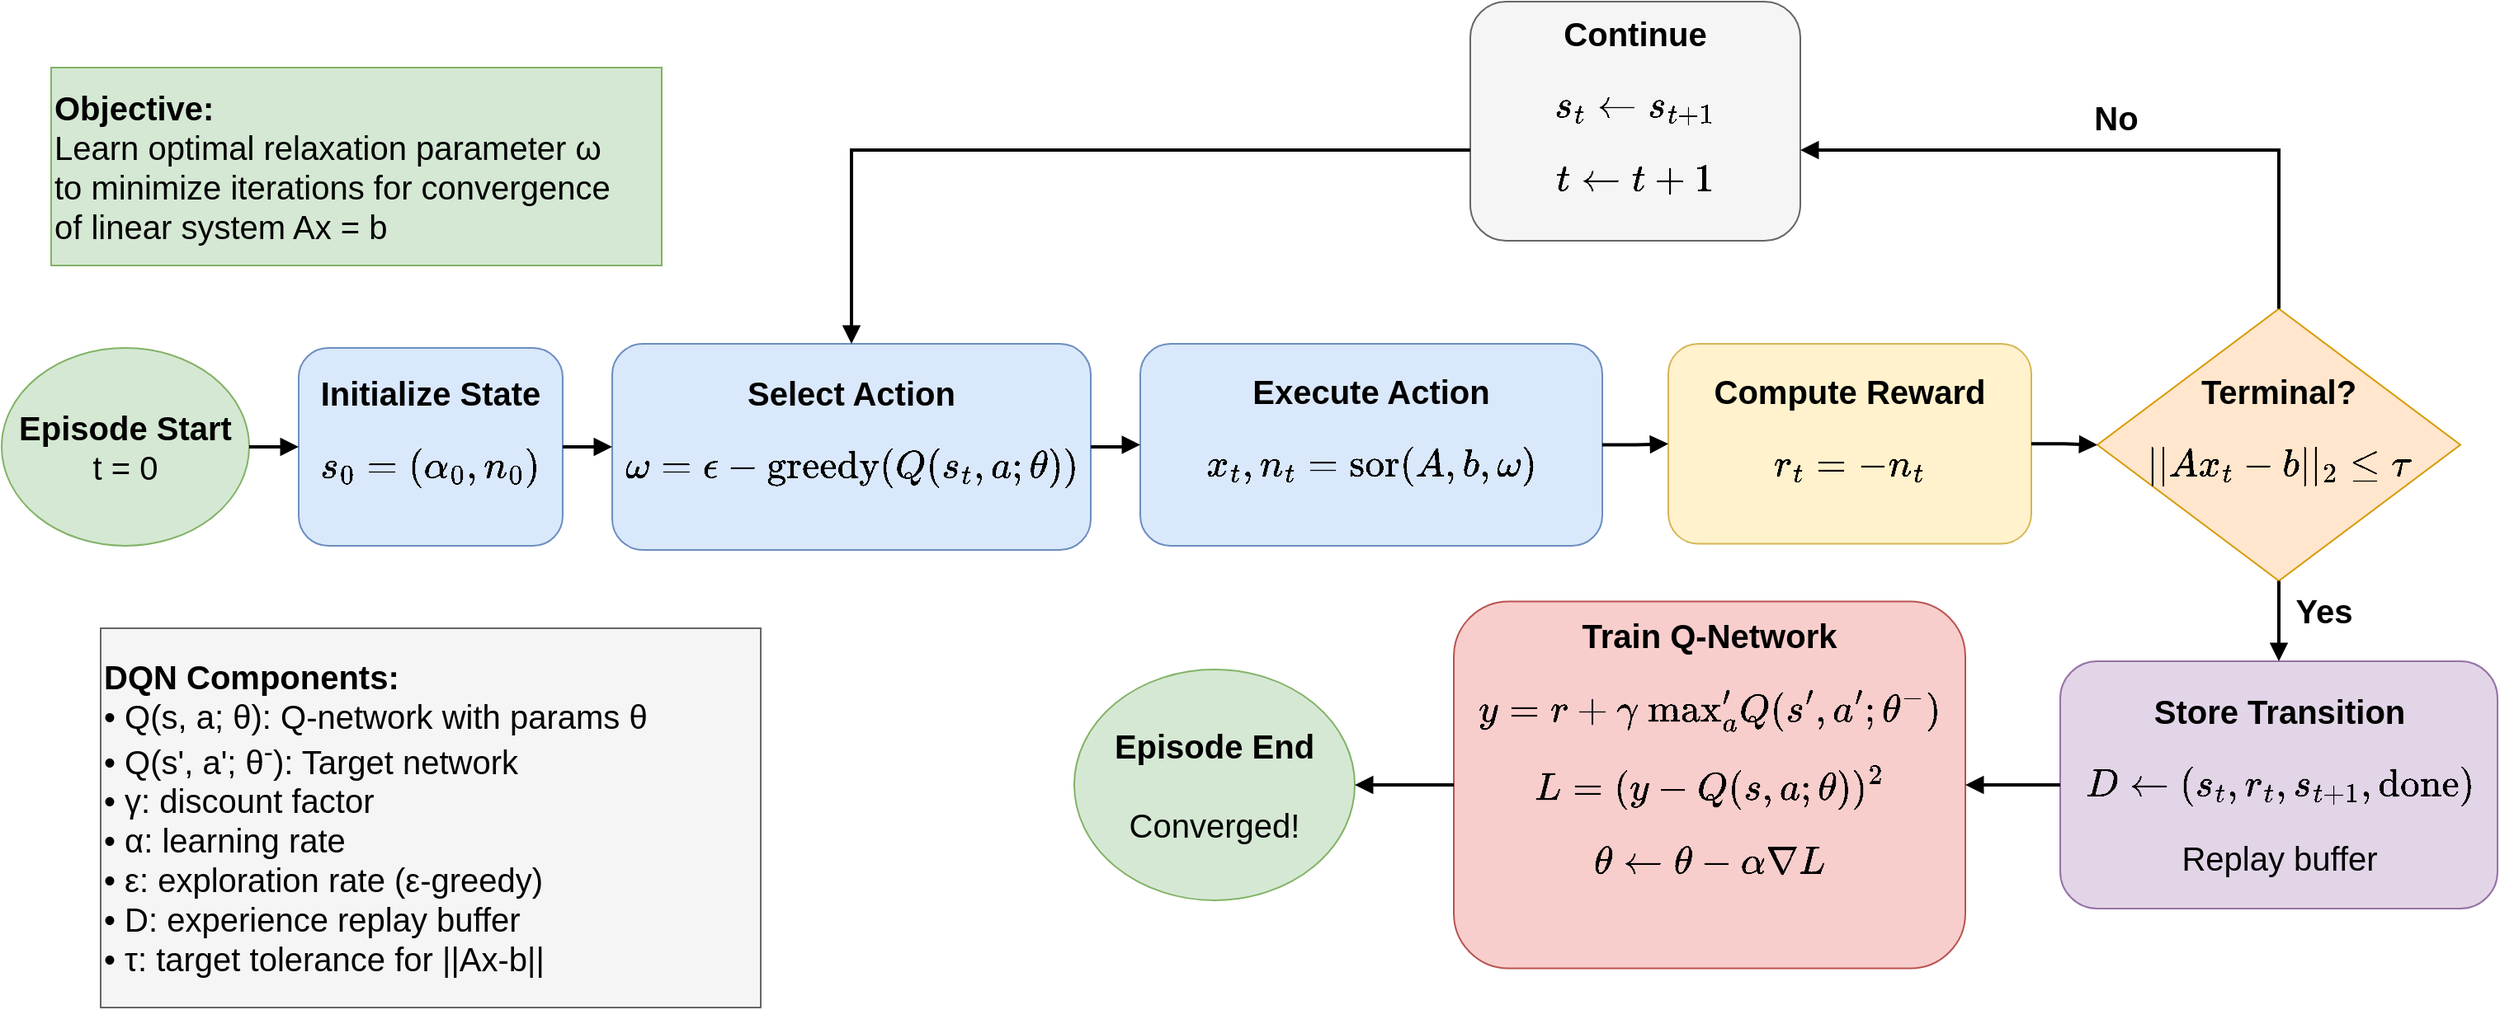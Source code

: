 <mxfile version="28.2.7">
  <diagram name="DQN Methodology" id="S8tuXIqve_KqgAu0fcvP">
    <mxGraphModel dx="2276" dy="863" grid="1" gridSize="10" guides="1" tooltips="1" connect="1" arrows="1" fold="1" page="1" pageScale="1" pageWidth="850" pageHeight="1100" math="1" shadow="0">
      <root>
        <mxCell id="0" />
        <mxCell id="1" parent="0" />
        <mxCell id="IJmZggZovkUzVdCnAwnD-50" value="&lt;b&gt;Episode Start&lt;/b&gt;&lt;br&gt;t = 0" style="ellipse;whiteSpace=wrap;html=1;fillColor=#d5e8d4;strokeColor=#82b366;fontSize=20;" vertex="1" parent="1">
          <mxGeometry x="-210" y="360" width="150" height="120" as="geometry" />
        </mxCell>
        <mxCell id="IJmZggZovkUzVdCnAwnD-51" value="&lt;b&gt;Initialize State&lt;/b&gt;&lt;br&gt;$$s_0=(\alpha_0,n_0)$$" style="rounded=1;whiteSpace=wrap;html=1;fillColor=#dae8fc;strokeColor=#6c8ebf;fontSize=20;" vertex="1" parent="1">
          <mxGeometry x="-30" y="360" width="160" height="120" as="geometry" />
        </mxCell>
        <mxCell id="IJmZggZovkUzVdCnAwnD-52" value="&lt;b&gt;Select Action&lt;/b&gt;&lt;br&gt;&lt;div&gt;$$\omega=\epsilon-\text{greedy}(Q(s_t,a;\theta))$$&lt;/div&gt;" style="rounded=1;whiteSpace=wrap;html=1;fillColor=#dae8fc;strokeColor=#6c8ebf;fontSize=20;" vertex="1" parent="1">
          <mxGeometry x="160" y="357.5" width="290" height="125" as="geometry" />
        </mxCell>
        <mxCell id="IJmZggZovkUzVdCnAwnD-53" value="&lt;b&gt;Execute Action&lt;/b&gt;&lt;br&gt;$$x_t,n_t=\text{sor}(A,b,\omega)$$" style="rounded=1;whiteSpace=wrap;html=1;fillColor=#dae8fc;strokeColor=#6c8ebf;fontSize=20;" vertex="1" parent="1">
          <mxGeometry x="480" y="357.5" width="280" height="122.5" as="geometry" />
        </mxCell>
        <mxCell id="IJmZggZovkUzVdCnAwnD-54" value="&lt;b&gt;Compute Reward&lt;/b&gt;&lt;br&gt;$$r_t=-n_t$$" style="rounded=1;whiteSpace=wrap;html=1;fillColor=#fff2cc;strokeColor=#d6b656;fontSize=20;" vertex="1" parent="1">
          <mxGeometry x="800" y="357.5" width="220" height="121.25" as="geometry" />
        </mxCell>
        <mxCell id="IJmZggZovkUzVdCnAwnD-55" value="&lt;b&gt;Terminal?&lt;/b&gt;&lt;br&gt;$$||Ax_t-b||_2 \leq \tau$$" style="rhombus;whiteSpace=wrap;html=1;fillColor=#ffe6cc;strokeColor=#d79b00;fontSize=20;" vertex="1" parent="1">
          <mxGeometry x="1060" y="336.25" width="220" height="165" as="geometry" />
        </mxCell>
        <mxCell id="IJmZggZovkUzVdCnAwnD-56" value="&lt;b&gt;Store Transition&lt;/b&gt;&lt;br&gt;$$D \leftarrow (s_t,r_t,s_{t+1},\text{done})$$&lt;div&gt;Replay buffer&lt;/div&gt;" style="rounded=1;whiteSpace=wrap;html=1;fillColor=#e1d5e7;strokeColor=#9673a6;fontSize=20;" vertex="1" parent="1">
          <mxGeometry x="1037.5" y="550" width="265" height="150" as="geometry" />
        </mxCell>
        <mxCell id="IJmZggZovkUzVdCnAwnD-57" value="&lt;b&gt;Train Q-Network&lt;/b&gt;&lt;div&gt;$$y=r+\gamma \text{ max}_a&#39; Q(s&#39;,a&#39;;\theta^{-})$$&lt;div&gt;$$L=(y-Q(s,a;\theta))^2$$&lt;/div&gt;&lt;div&gt;$$\theta \leftarrow \theta - \alpha \nabla L$$&lt;br&gt;&lt;/div&gt;&lt;/div&gt;" style="rounded=1;whiteSpace=wrap;html=1;fillColor=#f8cecc;strokeColor=#b85450;fontSize=20;" vertex="1" parent="1">
          <mxGeometry x="670" y="513.75" width="310" height="222.5" as="geometry" />
        </mxCell>
        <mxCell id="IJmZggZovkUzVdCnAwnD-58" value="&lt;b&gt;Episode End&lt;/b&gt;&lt;br&gt;&lt;br&gt;Converged!" style="ellipse;whiteSpace=wrap;html=1;fillColor=#d5e8d4;strokeColor=#82b366;fontSize=20;" vertex="1" parent="1">
          <mxGeometry x="440" y="555" width="170" height="140" as="geometry" />
        </mxCell>
        <mxCell id="IJmZggZovkUzVdCnAwnD-59" value="&lt;b&gt;Continue&lt;/b&gt;&lt;br&gt;$$s_t \leftarrow s_{t+1}$$$$t \leftarrow t+1$$" style="rounded=1;whiteSpace=wrap;html=1;fillColor=#f5f5f5;strokeColor=#666666;fontSize=20;" vertex="1" parent="1">
          <mxGeometry x="680" y="150" width="200" height="145" as="geometry" />
        </mxCell>
        <mxCell id="IJmZggZovkUzVdCnAwnD-60" value="&lt;b&gt;DQN Components:&lt;/b&gt;&lt;br&gt;• Q(s, a; θ): Q-network with params θ&lt;br&gt;• Q(s&#39;, a&#39;; θ&lt;sup&gt;-&lt;/sup&gt;): Target network&lt;br&gt;• γ: discount factor&lt;br&gt;• α: learning rate&lt;br&gt;• ε: exploration rate (ε-greedy)&lt;br&gt;• D: experience replay buffer&lt;br&gt;• τ: target tolerance for ||Ax-b||" style="rounded=0;whiteSpace=wrap;html=1;fillColor=#f5f5f5;strokeColor=#666666;align=left;fontSize=20;" vertex="1" parent="1">
          <mxGeometry x="-150" y="530" width="400" height="230" as="geometry" />
        </mxCell>
        <mxCell id="IJmZggZovkUzVdCnAwnD-61" value="&lt;b&gt;Objective:&lt;/b&gt;&lt;br&gt;Learn optimal relaxation parameter ω&lt;br&gt;to minimize iterations for convergence&lt;br&gt;of linear system Ax = b" style="rounded=0;whiteSpace=wrap;html=1;fillColor=#d5e8d4;strokeColor=#82b366;align=left;fontSize=20;" vertex="1" parent="1">
          <mxGeometry x="-180" y="190" width="370" height="120" as="geometry" />
        </mxCell>
        <mxCell id="IJmZggZovkUzVdCnAwnD-62" style="edgeStyle=orthogonalEdgeStyle;rounded=0;orthogonalLoop=1;jettySize=auto;html=1;strokeWidth=2;endArrow=block;endFill=1;fontSize=20;" edge="1" parent="1" source="IJmZggZovkUzVdCnAwnD-50" target="IJmZggZovkUzVdCnAwnD-51">
          <mxGeometry relative="1" as="geometry" />
        </mxCell>
        <mxCell id="IJmZggZovkUzVdCnAwnD-63" style="edgeStyle=orthogonalEdgeStyle;rounded=0;orthogonalLoop=1;jettySize=auto;html=1;strokeWidth=2;endArrow=block;endFill=1;fontSize=20;" edge="1" parent="1" source="IJmZggZovkUzVdCnAwnD-51" target="IJmZggZovkUzVdCnAwnD-52">
          <mxGeometry relative="1" as="geometry" />
        </mxCell>
        <mxCell id="IJmZggZovkUzVdCnAwnD-64" style="edgeStyle=orthogonalEdgeStyle;rounded=0;orthogonalLoop=1;jettySize=auto;html=1;strokeWidth=2;endArrow=block;endFill=1;fontSize=20;" edge="1" parent="1" source="IJmZggZovkUzVdCnAwnD-52" target="IJmZggZovkUzVdCnAwnD-53">
          <mxGeometry relative="1" as="geometry" />
        </mxCell>
        <mxCell id="IJmZggZovkUzVdCnAwnD-65" style="edgeStyle=orthogonalEdgeStyle;rounded=0;orthogonalLoop=1;jettySize=auto;html=1;strokeWidth=2;endArrow=block;endFill=1;fontSize=20;" edge="1" parent="1" source="IJmZggZovkUzVdCnAwnD-53" target="IJmZggZovkUzVdCnAwnD-54">
          <mxGeometry relative="1" as="geometry" />
        </mxCell>
        <mxCell id="IJmZggZovkUzVdCnAwnD-66" style="edgeStyle=orthogonalEdgeStyle;rounded=0;orthogonalLoop=1;jettySize=auto;html=1;strokeWidth=2;endArrow=block;endFill=1;fontSize=20;" edge="1" parent="1" source="IJmZggZovkUzVdCnAwnD-54" target="IJmZggZovkUzVdCnAwnD-55">
          <mxGeometry relative="1" as="geometry" />
        </mxCell>
        <mxCell id="IJmZggZovkUzVdCnAwnD-67" style="edgeStyle=orthogonalEdgeStyle;rounded=0;orthogonalLoop=1;jettySize=auto;html=1;strokeWidth=2;endArrow=block;endFill=1;fontSize=20;" edge="1" parent="1" source="IJmZggZovkUzVdCnAwnD-55" target="IJmZggZovkUzVdCnAwnD-56">
          <mxGeometry relative="1" as="geometry" />
        </mxCell>
        <mxCell id="IJmZggZovkUzVdCnAwnD-68" value="Yes" style="edgeLabel;html=1;align=center;verticalAlign=middle;fontSize=20;fontStyle=1" vertex="1" connectable="0" parent="IJmZggZovkUzVdCnAwnD-67">
          <mxGeometry x="-0.3" relative="1" as="geometry">
            <mxPoint x="27" as="offset" />
          </mxGeometry>
        </mxCell>
        <mxCell id="IJmZggZovkUzVdCnAwnD-69" style="edgeStyle=orthogonalEdgeStyle;rounded=0;orthogonalLoop=1;jettySize=auto;html=1;strokeWidth=2;endArrow=block;endFill=1;fontSize=20;" edge="1" parent="1" source="IJmZggZovkUzVdCnAwnD-56" target="IJmZggZovkUzVdCnAwnD-57">
          <mxGeometry relative="1" as="geometry" />
        </mxCell>
        <mxCell id="IJmZggZovkUzVdCnAwnD-70" style="edgeStyle=orthogonalEdgeStyle;rounded=0;orthogonalLoop=1;jettySize=auto;html=1;strokeWidth=2;endArrow=block;endFill=1;fontSize=20;" edge="1" parent="1" source="IJmZggZovkUzVdCnAwnD-57" target="IJmZggZovkUzVdCnAwnD-58">
          <mxGeometry relative="1" as="geometry" />
        </mxCell>
        <mxCell id="IJmZggZovkUzVdCnAwnD-71" style="edgeStyle=orthogonalEdgeStyle;rounded=0;orthogonalLoop=1;jettySize=auto;html=1;strokeWidth=2;endArrow=block;endFill=1;fontSize=20;exitX=0.5;exitY=0;exitDx=0;exitDy=0;" edge="1" parent="1" source="IJmZggZovkUzVdCnAwnD-55" target="IJmZggZovkUzVdCnAwnD-59">
          <mxGeometry relative="1" as="geometry">
            <Array as="points">
              <mxPoint x="1170" y="240" />
            </Array>
          </mxGeometry>
        </mxCell>
        <mxCell id="IJmZggZovkUzVdCnAwnD-72" value="No" style="edgeLabel;html=1;align=center;verticalAlign=middle;fontSize=20;fontStyle=1" vertex="1" connectable="0" parent="IJmZggZovkUzVdCnAwnD-71">
          <mxGeometry x="-0.3" relative="1" as="geometry">
            <mxPoint x="-61" y="-20" as="offset" />
          </mxGeometry>
        </mxCell>
        <mxCell id="IJmZggZovkUzVdCnAwnD-73" style="edgeStyle=orthogonalEdgeStyle;rounded=0;orthogonalLoop=1;jettySize=auto;html=1;strokeWidth=2;endArrow=block;endFill=1;fontSize=20;entryX=0.5;entryY=0;entryDx=0;entryDy=0;" edge="1" parent="1" source="IJmZggZovkUzVdCnAwnD-59" target="IJmZggZovkUzVdCnAwnD-52">
          <mxGeometry relative="1" as="geometry">
            <Array as="points">
              <mxPoint x="305" y="240" />
            </Array>
          </mxGeometry>
        </mxCell>
      </root>
    </mxGraphModel>
  </diagram>
</mxfile>
